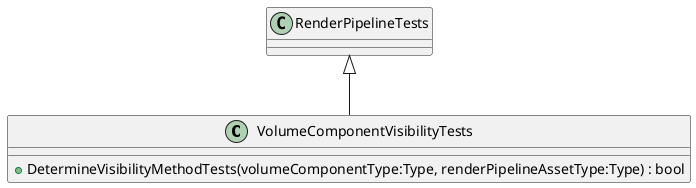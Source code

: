 @startuml
class VolumeComponentVisibilityTests {
    + DetermineVisibilityMethodTests(volumeComponentType:Type, renderPipelineAssetType:Type) : bool
}
RenderPipelineTests <|-- VolumeComponentVisibilityTests
@enduml
